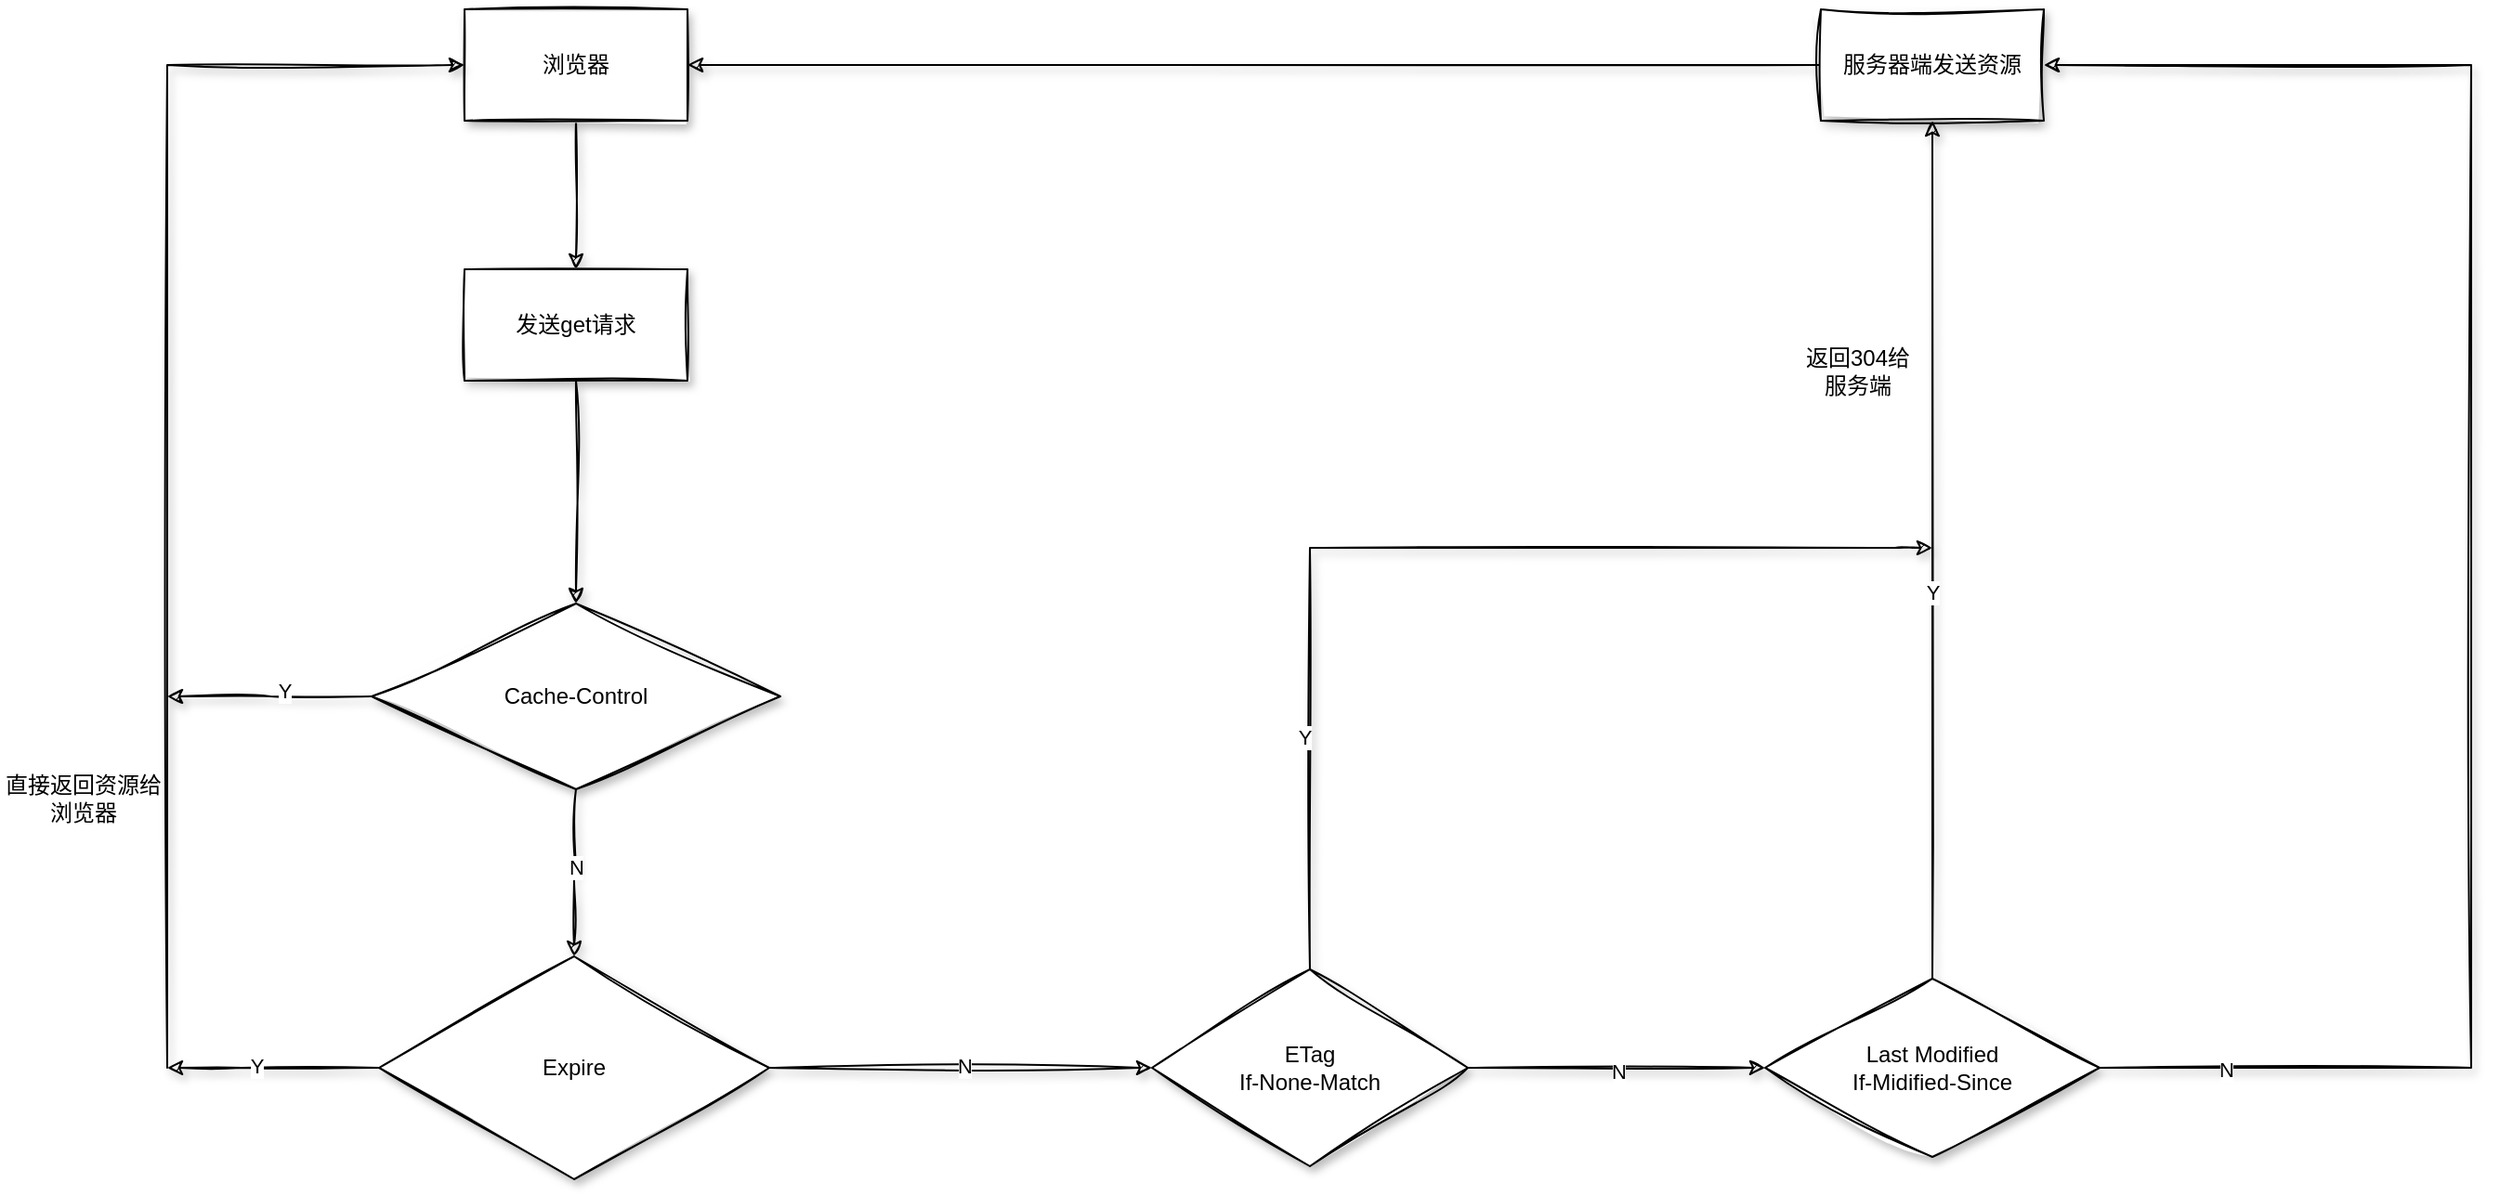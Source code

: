 <mxfile version="20.8.13" type="github">
  <diagram name="第 1 页" id="V0COgpP89dOGvzGSUEoR">
    <mxGraphModel dx="1329" dy="1997" grid="1" gridSize="10" guides="1" tooltips="1" connect="1" arrows="1" fold="1" page="1" pageScale="1" pageWidth="827" pageHeight="1169" math="0" shadow="0">
      <root>
        <mxCell id="0" />
        <mxCell id="1" parent="0" />
        <mxCell id="HlPjlZRa1s9N4S-ejo73-7" style="edgeStyle=orthogonalEdgeStyle;rounded=0;orthogonalLoop=1;jettySize=auto;html=1;sketch=1;curveFitting=1;jiggle=2;shadow=1;" edge="1" parent="1" source="HlPjlZRa1s9N4S-ejo73-1" target="HlPjlZRa1s9N4S-ejo73-6">
          <mxGeometry relative="1" as="geometry" />
        </mxCell>
        <mxCell id="HlPjlZRa1s9N4S-ejo73-18" value="N" style="edgeLabel;html=1;align=center;verticalAlign=middle;resizable=0;points=[];" vertex="1" connectable="0" parent="HlPjlZRa1s9N4S-ejo73-7">
          <mxGeometry x="-0.182" y="-6" relative="1" as="geometry">
            <mxPoint x="6" y="5" as="offset" />
          </mxGeometry>
        </mxCell>
        <mxCell id="HlPjlZRa1s9N4S-ejo73-27" style="edgeStyle=orthogonalEdgeStyle;rounded=0;sketch=1;orthogonalLoop=1;jettySize=auto;html=1;shadow=1;" edge="1" parent="1" source="HlPjlZRa1s9N4S-ejo73-1">
          <mxGeometry relative="1" as="geometry">
            <mxPoint x="90" y="260" as="targetPoint" />
          </mxGeometry>
        </mxCell>
        <mxCell id="HlPjlZRa1s9N4S-ejo73-30" value="Y" style="edgeLabel;html=1;align=center;verticalAlign=middle;resizable=0;points=[];" vertex="1" connectable="0" parent="HlPjlZRa1s9N4S-ejo73-27">
          <mxGeometry x="-0.145" y="-3" relative="1" as="geometry">
            <mxPoint as="offset" />
          </mxGeometry>
        </mxCell>
        <mxCell id="HlPjlZRa1s9N4S-ejo73-1" value="Cache-Control" style="rhombus;whiteSpace=wrap;html=1;shadow=1;fontFamily=Helvetica;fontSize=12;fontColor=default;align=center;strokeColor=default;fillColor=default;sketch=1;jiggle=2;curveFitting=1;" vertex="1" parent="1">
          <mxGeometry x="200" y="210" width="220" height="100" as="geometry" />
        </mxCell>
        <mxCell id="HlPjlZRa1s9N4S-ejo73-2" value="" style="endArrow=classic;html=1;rounded=0;entryX=0.5;entryY=0;entryDx=0;entryDy=0;sketch=1;curveFitting=1;jiggle=2;shadow=1;exitX=0.5;exitY=1;exitDx=0;exitDy=0;" edge="1" parent="1" source="HlPjlZRa1s9N4S-ejo73-25" target="HlPjlZRa1s9N4S-ejo73-1">
          <mxGeometry width="50" height="50" relative="1" as="geometry">
            <mxPoint x="310" y="110" as="sourcePoint" />
            <mxPoint x="280" y="100" as="targetPoint" />
          </mxGeometry>
        </mxCell>
        <mxCell id="HlPjlZRa1s9N4S-ejo73-9" style="edgeStyle=orthogonalEdgeStyle;rounded=0;sketch=1;orthogonalLoop=1;jettySize=auto;html=1;shadow=1;" edge="1" parent="1" source="HlPjlZRa1s9N4S-ejo73-6" target="HlPjlZRa1s9N4S-ejo73-8">
          <mxGeometry relative="1" as="geometry" />
        </mxCell>
        <mxCell id="HlPjlZRa1s9N4S-ejo73-19" value="N" style="edgeLabel;html=1;align=center;verticalAlign=middle;resizable=0;points=[];" vertex="1" connectable="0" parent="HlPjlZRa1s9N4S-ejo73-9">
          <mxGeometry x="0.015" y="1" relative="1" as="geometry">
            <mxPoint as="offset" />
          </mxGeometry>
        </mxCell>
        <mxCell id="HlPjlZRa1s9N4S-ejo73-28" style="edgeStyle=orthogonalEdgeStyle;rounded=0;sketch=1;orthogonalLoop=1;jettySize=auto;html=1;shadow=1;" edge="1" parent="1" source="HlPjlZRa1s9N4S-ejo73-6">
          <mxGeometry relative="1" as="geometry">
            <mxPoint x="90" y="460" as="targetPoint" />
            <Array as="points">
              <mxPoint x="130" y="460" />
              <mxPoint x="130" y="460" />
            </Array>
          </mxGeometry>
        </mxCell>
        <mxCell id="HlPjlZRa1s9N4S-ejo73-31" value="Y" style="edgeLabel;html=1;align=center;verticalAlign=middle;resizable=0;points=[];" vertex="1" connectable="0" parent="HlPjlZRa1s9N4S-ejo73-28">
          <mxGeometry x="0.163" y="-1" relative="1" as="geometry">
            <mxPoint as="offset" />
          </mxGeometry>
        </mxCell>
        <mxCell id="HlPjlZRa1s9N4S-ejo73-6" value="Expire" style="rhombus;whiteSpace=wrap;html=1;shadow=1;fontFamily=Helvetica;fontSize=12;fontColor=default;align=center;strokeColor=default;fillColor=default;sketch=1;jiggle=2;curveFitting=1;" vertex="1" parent="1">
          <mxGeometry x="204" y="400" width="210" height="120" as="geometry" />
        </mxCell>
        <mxCell id="HlPjlZRa1s9N4S-ejo73-11" value="" style="edgeStyle=orthogonalEdgeStyle;rounded=0;sketch=1;orthogonalLoop=1;jettySize=auto;html=1;shadow=1;" edge="1" parent="1" source="HlPjlZRa1s9N4S-ejo73-8" target="HlPjlZRa1s9N4S-ejo73-10">
          <mxGeometry relative="1" as="geometry" />
        </mxCell>
        <mxCell id="HlPjlZRa1s9N4S-ejo73-20" value="N" style="edgeLabel;html=1;align=center;verticalAlign=middle;resizable=0;points=[];" vertex="1" connectable="0" parent="HlPjlZRa1s9N4S-ejo73-11">
          <mxGeometry x="0.013" y="-2" relative="1" as="geometry">
            <mxPoint as="offset" />
          </mxGeometry>
        </mxCell>
        <mxCell id="HlPjlZRa1s9N4S-ejo73-36" style="edgeStyle=orthogonalEdgeStyle;rounded=0;sketch=1;orthogonalLoop=1;jettySize=auto;html=1;shadow=1;" edge="1" parent="1" source="HlPjlZRa1s9N4S-ejo73-8">
          <mxGeometry relative="1" as="geometry">
            <mxPoint x="1040" y="180" as="targetPoint" />
            <Array as="points">
              <mxPoint x="705" y="180" />
              <mxPoint x="1020" y="180" />
            </Array>
          </mxGeometry>
        </mxCell>
        <mxCell id="HlPjlZRa1s9N4S-ejo73-37" value="Y" style="edgeLabel;html=1;align=center;verticalAlign=middle;resizable=0;points=[];" vertex="1" connectable="0" parent="HlPjlZRa1s9N4S-ejo73-36">
          <mxGeometry x="-0.55" y="3" relative="1" as="geometry">
            <mxPoint y="1" as="offset" />
          </mxGeometry>
        </mxCell>
        <mxCell id="HlPjlZRa1s9N4S-ejo73-8" value="ETag&lt;br&gt;If-None-Match" style="rhombus;whiteSpace=wrap;html=1;shadow=1;fontFamily=Helvetica;fontSize=12;fontColor=default;align=center;strokeColor=default;fillColor=default;sketch=1;jiggle=2;curveFitting=1;" vertex="1" parent="1">
          <mxGeometry x="620" y="407" width="170" height="106" as="geometry" />
        </mxCell>
        <mxCell id="HlPjlZRa1s9N4S-ejo73-17" style="edgeStyle=orthogonalEdgeStyle;rounded=0;sketch=1;orthogonalLoop=1;jettySize=auto;html=1;shadow=1;" edge="1" parent="1" source="HlPjlZRa1s9N4S-ejo73-10" target="HlPjlZRa1s9N4S-ejo73-16">
          <mxGeometry relative="1" as="geometry" />
        </mxCell>
        <mxCell id="HlPjlZRa1s9N4S-ejo73-21" value="Y" style="edgeLabel;html=1;align=center;verticalAlign=middle;resizable=0;points=[];" vertex="1" connectable="0" parent="HlPjlZRa1s9N4S-ejo73-17">
          <mxGeometry x="-0.1" relative="1" as="geometry">
            <mxPoint as="offset" />
          </mxGeometry>
        </mxCell>
        <mxCell id="HlPjlZRa1s9N4S-ejo73-38" style="edgeStyle=orthogonalEdgeStyle;rounded=0;sketch=1;orthogonalLoop=1;jettySize=auto;html=1;shadow=1;entryX=1;entryY=0.5;entryDx=0;entryDy=0;" edge="1" parent="1" source="HlPjlZRa1s9N4S-ejo73-10" target="HlPjlZRa1s9N4S-ejo73-16">
          <mxGeometry relative="1" as="geometry">
            <mxPoint x="1230" y="-90" as="targetPoint" />
            <Array as="points">
              <mxPoint x="1330" y="460" />
              <mxPoint x="1330" y="-80" />
            </Array>
          </mxGeometry>
        </mxCell>
        <mxCell id="HlPjlZRa1s9N4S-ejo73-41" value="N" style="edgeLabel;html=1;align=center;verticalAlign=middle;resizable=0;points=[];" vertex="1" connectable="0" parent="HlPjlZRa1s9N4S-ejo73-38">
          <mxGeometry x="-0.86" relative="1" as="geometry">
            <mxPoint y="1" as="offset" />
          </mxGeometry>
        </mxCell>
        <mxCell id="HlPjlZRa1s9N4S-ejo73-10" value="Last Modified&lt;br&gt;If-Midified-Since" style="rhombus;whiteSpace=wrap;html=1;shadow=1;fontFamily=Helvetica;fontSize=12;fontColor=default;align=center;strokeColor=default;fillColor=default;sketch=1;jiggle=2;curveFitting=1;" vertex="1" parent="1">
          <mxGeometry x="950" y="412" width="180" height="96" as="geometry" />
        </mxCell>
        <mxCell id="HlPjlZRa1s9N4S-ejo73-35" style="edgeStyle=orthogonalEdgeStyle;rounded=0;sketch=1;orthogonalLoop=1;jettySize=auto;html=1;entryX=1;entryY=0.5;entryDx=0;entryDy=0;shadow=1;" edge="1" parent="1" source="HlPjlZRa1s9N4S-ejo73-16" target="HlPjlZRa1s9N4S-ejo73-24">
          <mxGeometry relative="1" as="geometry" />
        </mxCell>
        <mxCell id="HlPjlZRa1s9N4S-ejo73-16" value="服务器端发送资源" style="rounded=0;whiteSpace=wrap;html=1;shadow=1;gradientColor=none;sketch=1;curveFitting=1;jiggle=2;" vertex="1" parent="1">
          <mxGeometry x="980" y="-110" width="120" height="60" as="geometry" />
        </mxCell>
        <mxCell id="HlPjlZRa1s9N4S-ejo73-26" value="" style="edgeStyle=orthogonalEdgeStyle;rounded=0;sketch=1;orthogonalLoop=1;jettySize=auto;html=1;shadow=1;" edge="1" parent="1" source="HlPjlZRa1s9N4S-ejo73-24" target="HlPjlZRa1s9N4S-ejo73-25">
          <mxGeometry relative="1" as="geometry" />
        </mxCell>
        <mxCell id="HlPjlZRa1s9N4S-ejo73-24" value="浏览器" style="rounded=0;whiteSpace=wrap;html=1;shadow=1;sketch=1;gradientColor=none;" vertex="1" parent="1">
          <mxGeometry x="250" y="-110" width="120" height="60" as="geometry" />
        </mxCell>
        <mxCell id="HlPjlZRa1s9N4S-ejo73-25" value="发送get请求" style="rounded=0;whiteSpace=wrap;html=1;shadow=1;sketch=1;gradientColor=none;" vertex="1" parent="1">
          <mxGeometry x="250" y="30" width="120" height="60" as="geometry" />
        </mxCell>
        <mxCell id="HlPjlZRa1s9N4S-ejo73-29" value="" style="endArrow=classic;html=1;rounded=0;shadow=1;sketch=1;entryX=0;entryY=0.5;entryDx=0;entryDy=0;" edge="1" parent="1" target="HlPjlZRa1s9N4S-ejo73-24">
          <mxGeometry width="50" height="50" relative="1" as="geometry">
            <mxPoint x="90" y="460" as="sourcePoint" />
            <mxPoint x="120" y="390" as="targetPoint" />
            <Array as="points">
              <mxPoint x="90" y="-80" />
            </Array>
          </mxGeometry>
        </mxCell>
        <mxCell id="HlPjlZRa1s9N4S-ejo73-32" value="直接返回资源给浏览器" style="text;html=1;strokeColor=none;fillColor=none;align=center;verticalAlign=middle;whiteSpace=wrap;rounded=0;" vertex="1" parent="1">
          <mxGeometry y="270" width="90" height="90" as="geometry" />
        </mxCell>
        <mxCell id="HlPjlZRa1s9N4S-ejo73-43" value="返回304给服务端" style="text;html=1;strokeColor=none;fillColor=none;align=center;verticalAlign=middle;whiteSpace=wrap;rounded=0;" vertex="1" parent="1">
          <mxGeometry x="970" y="70" width="60" height="30" as="geometry" />
        </mxCell>
      </root>
    </mxGraphModel>
  </diagram>
</mxfile>
